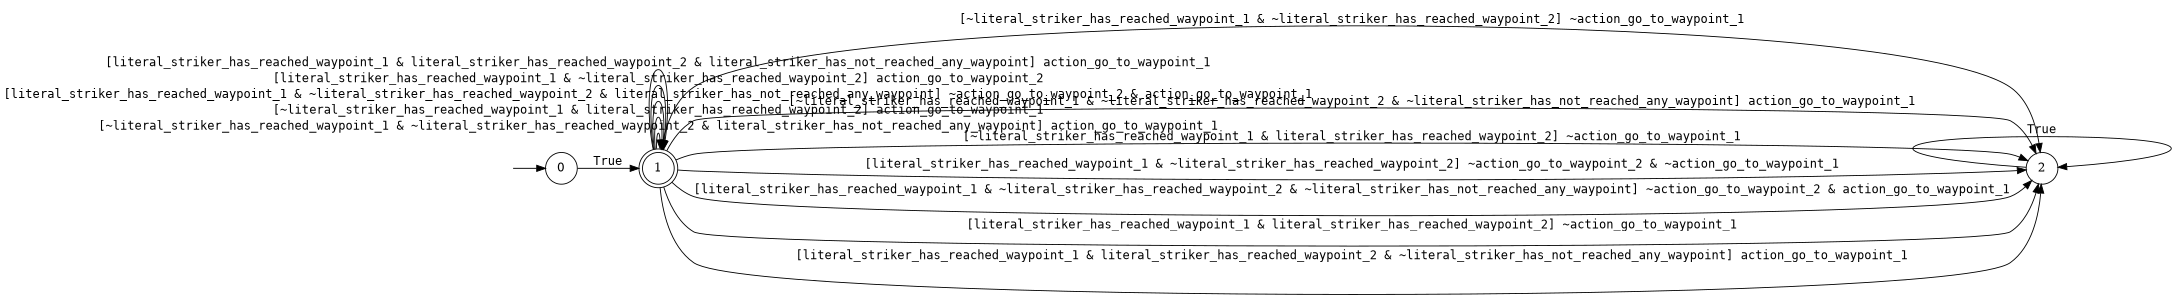             digraph MONA_DFA {
             rankdir = LR;
             center = true;
             size = "14.5,20.5";
             edge [fontname = Courier];
             node [height = .5, width = .5];
             node [shape = doublecircle]; 1;
             node [shape = circle]; 1;
             init [shape = plaintext, label = ""];
init -> 0;
0 -> 1 [label="True"];
1 -> 2 [label="[~literal_striker_has_reached_waypoint_1 & ~literal_striker_has_reached_waypoint_2] ~action_go_to_waypoint_1"];
1 -> 2 [label="[~literal_striker_has_reached_waypoint_1 & ~literal_striker_has_reached_waypoint_2 & ~literal_striker_has_not_reached_any_waypoint] action_go_to_waypoint_1"];
1 -> 1 [label="[~literal_striker_has_reached_waypoint_1 & ~literal_striker_has_reached_waypoint_2 & literal_striker_has_not_reached_any_waypoint] action_go_to_waypoint_1"];
1 -> 2 [label="[~literal_striker_has_reached_waypoint_1 & literal_striker_has_reached_waypoint_2] ~action_go_to_waypoint_1"];
1 -> 1 [label="[~literal_striker_has_reached_waypoint_1 & literal_striker_has_reached_waypoint_2] action_go_to_waypoint_1"];
1 -> 2 [label="[literal_striker_has_reached_waypoint_1 & ~literal_striker_has_reached_waypoint_2] ~action_go_to_waypoint_2 & ~action_go_to_waypoint_1"];
1 -> 2 [label="[literal_striker_has_reached_waypoint_1 & ~literal_striker_has_reached_waypoint_2 & ~literal_striker_has_not_reached_any_waypoint] ~action_go_to_waypoint_2 & action_go_to_waypoint_1"];
1 -> 1 [label="[literal_striker_has_reached_waypoint_1 & ~literal_striker_has_reached_waypoint_2 & literal_striker_has_not_reached_any_waypoint] ~action_go_to_waypoint_2 & action_go_to_waypoint_1"];
1 -> 1 [label="[literal_striker_has_reached_waypoint_1 & ~literal_striker_has_reached_waypoint_2] action_go_to_waypoint_2"];
1 -> 2 [label="[literal_striker_has_reached_waypoint_1 & literal_striker_has_reached_waypoint_2] ~action_go_to_waypoint_1"];
1 -> 2 [label="[literal_striker_has_reached_waypoint_1 & literal_striker_has_reached_waypoint_2 & ~literal_striker_has_not_reached_any_waypoint] action_go_to_waypoint_1"];
1 -> 1 [label="[literal_striker_has_reached_waypoint_1 & literal_striker_has_reached_waypoint_2 & literal_striker_has_not_reached_any_waypoint] action_go_to_waypoint_1"];
2 -> 2 [label="True"];
}
